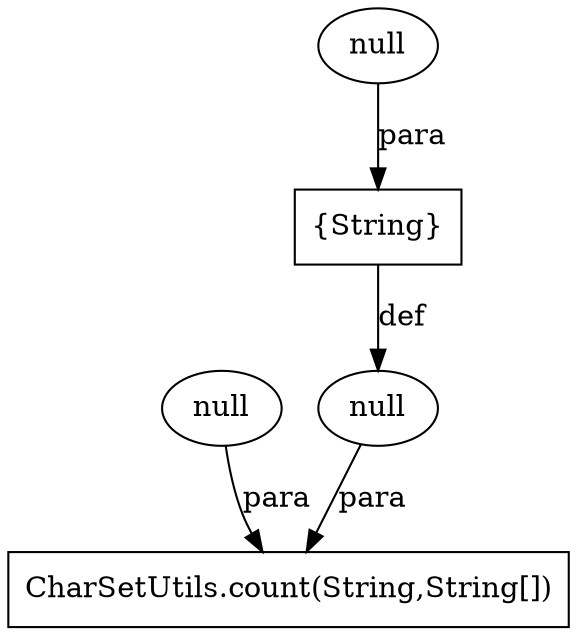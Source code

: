 digraph "AUG" {

  1 [ label="CharSetUtils.count(String,String[])" shape="box" ];
  2 [ label="null" shape="ellipse" ];
  3 [ label="null" shape="ellipse" ];
  4 [ label="{String}" shape="box" ];
  5 [ label="null" shape="ellipse" ];
  2 -> 1 [ label="para" style="solid" ];
  3 -> 1 [ label="para" style="solid" ];
  4 -> 3 [ label="def" style="solid" ];
  5 -> 4 [ label="para" style="solid" ];
}
